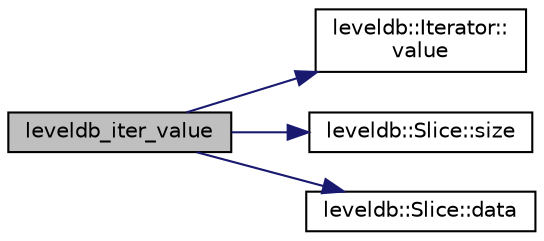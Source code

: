 digraph "leveldb_iter_value"
{
  edge [fontname="Helvetica",fontsize="10",labelfontname="Helvetica",labelfontsize="10"];
  node [fontname="Helvetica",fontsize="10",shape=record];
  rankdir="LR";
  Node1 [label="leveldb_iter_value",height=0.2,width=0.4,color="black", fillcolor="grey75", style="filled" fontcolor="black"];
  Node1 -> Node2 [color="midnightblue",fontsize="10",style="solid"];
  Node2 [label="leveldb::Iterator::\lvalue",height=0.2,width=0.4,color="black", fillcolor="white", style="filled",URL="$classleveldb_1_1_iterator.html#a613ac2e965518aad7a064c64c72bcf7c"];
  Node1 -> Node3 [color="midnightblue",fontsize="10",style="solid"];
  Node3 [label="leveldb::Slice::size",height=0.2,width=0.4,color="black", fillcolor="white", style="filled",URL="$classleveldb_1_1_slice.html#a947d3173f04f8a30553e89046daf91d5"];
  Node1 -> Node4 [color="midnightblue",fontsize="10",style="solid"];
  Node4 [label="leveldb::Slice::data",height=0.2,width=0.4,color="black", fillcolor="white", style="filled",URL="$classleveldb_1_1_slice.html#aa64861043d9deee6889461bf0593cf73"];
}
